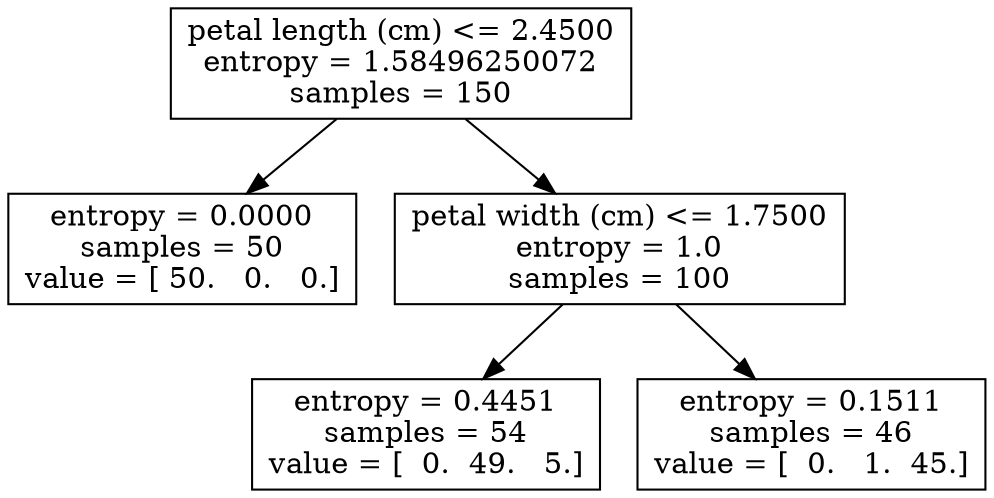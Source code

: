digraph Tree {
0 [label="petal length (cm) <= 2.4500\nentropy = 1.58496250072\nsamples = 150", shape="box"] ;
1 [label="entropy = 0.0000\nsamples = 50\nvalue = [ 50.   0.   0.]", shape="box"] ;
0 -> 1 ;
2 [label="petal width (cm) <= 1.7500\nentropy = 1.0\nsamples = 100", shape="box"] ;
0 -> 2 ;
3 [label="entropy = 0.4451\nsamples = 54\nvalue = [  0.  49.   5.]", shape="box"] ;
2 -> 3 ;
4 [label="entropy = 0.1511\nsamples = 46\nvalue = [  0.   1.  45.]", shape="box"] ;
2 -> 4 ;
}